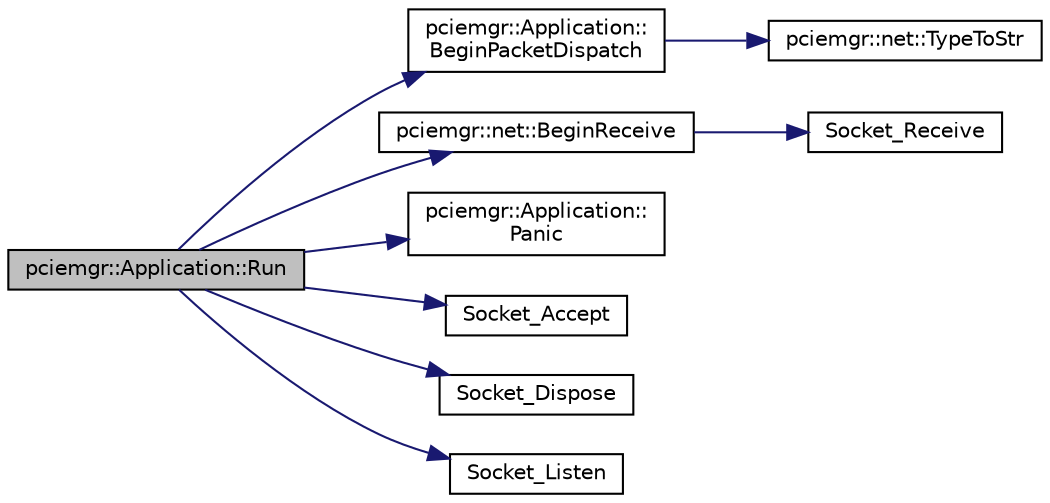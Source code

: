 digraph "pciemgr::Application::Run"
{
 // LATEX_PDF_SIZE
  edge [fontname="Helvetica",fontsize="10",labelfontname="Helvetica",labelfontsize="10"];
  node [fontname="Helvetica",fontsize="10",shape=record];
  rankdir="LR";
  Node1 [label="pciemgr::Application::Run",height=0.2,width=0.4,color="black", fillcolor="grey75", style="filled", fontcolor="black",tooltip=" "];
  Node1 -> Node2 [color="midnightblue",fontsize="10",style="solid",fontname="Helvetica"];
  Node2 [label="pciemgr::Application::\lBeginPacketDispatch",height=0.2,width=0.4,color="black", fillcolor="white", style="filled",URL="$classmgrd_1_1_application.html#ad31e8c293429fc12cc7c43f06d82ecff",tooltip=" "];
  Node2 -> Node3 [color="midnightblue",fontsize="10",style="solid",fontname="Helvetica"];
  Node3 [label="pciemgr::net::TypeToStr",height=0.2,width=0.4,color="black", fillcolor="white", style="filled",URL="$namespacemgrd_1_1net.html#af8e627cacf3a240c2a38bd783434c5ca",tooltip=" "];
  Node1 -> Node4 [color="midnightblue",fontsize="10",style="solid",fontname="Helvetica"];
  Node4 [label="pciemgr::net::BeginReceive",height=0.2,width=0.4,color="black", fillcolor="white", style="filled",URL="$namespacemgrd_1_1net.html#a103009932c54da750ead52207be13db3",tooltip=" "];
  Node4 -> Node5 [color="midnightblue",fontsize="10",style="solid",fontname="Helvetica"];
  Node5 [label="Socket_Receive",height=0.2,width=0.4,color="black", fillcolor="white", style="filled",URL="$_c_s_socket_8h.html#ad25ae740142e1206702c1fdec7411710",tooltip=" "];
  Node1 -> Node6 [color="midnightblue",fontsize="10",style="solid",fontname="Helvetica"];
  Node6 [label="pciemgr::Application::\lPanic",height=0.2,width=0.4,color="black", fillcolor="white", style="filled",URL="$classmgrd_1_1_application.html#a455cb993a2a1ce99711012c240e728a2",tooltip=" "];
  Node1 -> Node7 [color="midnightblue",fontsize="10",style="solid",fontname="Helvetica"];
  Node7 [label="Socket_Accept",height=0.2,width=0.4,color="black", fillcolor="white", style="filled",URL="$_c_s_socket_8h.html#a9f174cc864995a4e298227459cd9fbdc",tooltip=" "];
  Node1 -> Node8 [color="midnightblue",fontsize="10",style="solid",fontname="Helvetica"];
  Node8 [label="Socket_Dispose",height=0.2,width=0.4,color="black", fillcolor="white", style="filled",URL="$_c_s_socket_8h.html#a78b548d31f2434454ee2ceaeefcc9264",tooltip=" "];
  Node1 -> Node9 [color="midnightblue",fontsize="10",style="solid",fontname="Helvetica"];
  Node9 [label="Socket_Listen",height=0.2,width=0.4,color="black", fillcolor="white", style="filled",URL="$_c_s_socket_8h.html#a6cf5f12c7215445bb6d42ea859108d72",tooltip=" "];
}
